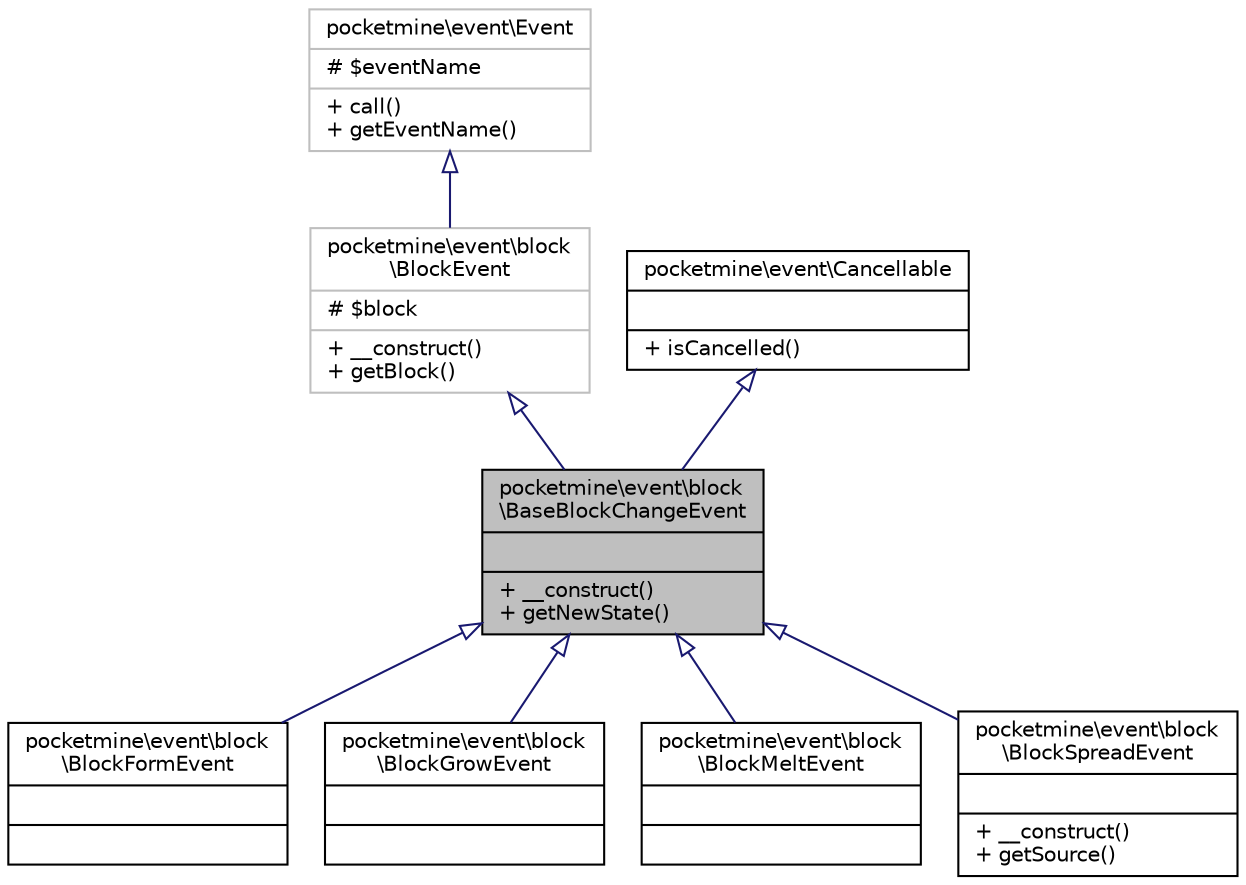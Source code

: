 digraph "pocketmine\event\block\BaseBlockChangeEvent"
{
 // INTERACTIVE_SVG=YES
 // LATEX_PDF_SIZE
  edge [fontname="Helvetica",fontsize="10",labelfontname="Helvetica",labelfontsize="10"];
  node [fontname="Helvetica",fontsize="10",shape=record];
  Node1 [label="{pocketmine\\event\\block\l\\BaseBlockChangeEvent\n||+ __construct()\l+ getNewState()\l}",height=0.2,width=0.4,color="black", fillcolor="grey75", style="filled", fontcolor="black",tooltip=" "];
  Node2 -> Node1 [dir="back",color="midnightblue",fontsize="10",style="solid",arrowtail="onormal",fontname="Helvetica"];
  Node2 [label="{pocketmine\\event\\block\l\\BlockEvent\n|# $block\l|+ __construct()\l+ getBlock()\l}",height=0.2,width=0.4,color="grey75", fillcolor="white", style="filled",URL="$df/d69/classpocketmine_1_1event_1_1block_1_1_block_event.html",tooltip=" "];
  Node3 -> Node2 [dir="back",color="midnightblue",fontsize="10",style="solid",arrowtail="onormal",fontname="Helvetica"];
  Node3 [label="{pocketmine\\event\\Event\n|# $eventName\l|+ call()\l+ getEventName()\l}",height=0.2,width=0.4,color="grey75", fillcolor="white", style="filled",URL="$d1/d2f/classpocketmine_1_1event_1_1_event.html",tooltip=" "];
  Node4 -> Node1 [dir="back",color="midnightblue",fontsize="10",style="solid",arrowtail="onormal",fontname="Helvetica"];
  Node4 [label="{pocketmine\\event\\Cancellable\n||+ isCancelled()\l}",height=0.2,width=0.4,color="black", fillcolor="white", style="filled",URL="$db/d62/interfacepocketmine_1_1event_1_1_cancellable.html",tooltip=" "];
  Node1 -> Node5 [dir="back",color="midnightblue",fontsize="10",style="solid",arrowtail="onormal",fontname="Helvetica"];
  Node5 [label="{pocketmine\\event\\block\l\\BlockFormEvent\n||}",height=0.2,width=0.4,color="black", fillcolor="white", style="filled",URL="$dc/d51/classpocketmine_1_1event_1_1block_1_1_block_form_event.html",tooltip=" "];
  Node1 -> Node6 [dir="back",color="midnightblue",fontsize="10",style="solid",arrowtail="onormal",fontname="Helvetica"];
  Node6 [label="{pocketmine\\event\\block\l\\BlockGrowEvent\n||}",height=0.2,width=0.4,color="black", fillcolor="white", style="filled",URL="$db/d04/classpocketmine_1_1event_1_1block_1_1_block_grow_event.html",tooltip=" "];
  Node1 -> Node7 [dir="back",color="midnightblue",fontsize="10",style="solid",arrowtail="onormal",fontname="Helvetica"];
  Node7 [label="{pocketmine\\event\\block\l\\BlockMeltEvent\n||}",height=0.2,width=0.4,color="black", fillcolor="white", style="filled",URL="$d1/d80/classpocketmine_1_1event_1_1block_1_1_block_melt_event.html",tooltip=" "];
  Node1 -> Node8 [dir="back",color="midnightblue",fontsize="10",style="solid",arrowtail="onormal",fontname="Helvetica"];
  Node8 [label="{pocketmine\\event\\block\l\\BlockSpreadEvent\n||+ __construct()\l+ getSource()\l}",height=0.2,width=0.4,color="black", fillcolor="white", style="filled",URL="$d7/dd6/classpocketmine_1_1event_1_1block_1_1_block_spread_event.html",tooltip=" "];
}
